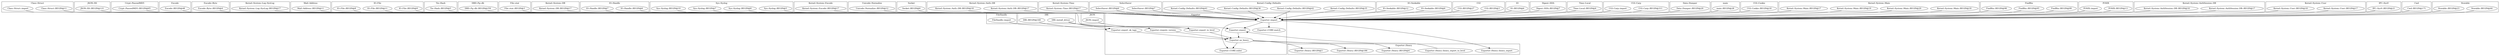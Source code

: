 digraph {
graph [overlap=false]
subgraph cluster_Storable {
	label="Storable";
	"Storable::BEGIN@44";
	"Storable::BEGIN@23";
}
subgraph cluster_JSON_XS {
	label="JSON::XS";
	"JSON::XS::BEGIN@121";
}
subgraph cluster_Crypt_PasswdMD5 {
	label="Crypt::PasswdMD5";
	"Crypt::PasswdMD5::BEGIN@65";
}
subgraph cluster_Encode {
	label="Encode";
	"Encode::BEGIN@48";
}
subgraph cluster_Encode_Byte {
	label="Encode::Byte";
	"Encode::Byte::BEGIN@4";
}
subgraph cluster_Kernel_System_Log_SysLog {
	label="Kernel::System::Log::SysLog";
	"Kernel::System::Log::SysLog::BEGIN@17";
}
subgraph cluster_Mail_Address {
	label="Mail::Address";
	"Mail::Address::BEGIN@11";
}
subgraph cluster_DBI {
	label="DBI";
	"DBI::install_driver";
	"DBI::BEGIN@160";
}
subgraph cluster_IO_File {
	label="IO::File";
	"IO::File::BEGIN@11";
	"IO::File::BEGIN@8";
	"IO::File::BEGIN@9";
}
subgraph cluster_Tie_Hash {
	label="Tie::Hash";
	"Tie::Hash::BEGIN@5";
}
subgraph cluster_DBD_Pg_db {
	label="DBD::Pg::db";
	"DBD::Pg::db::BEGIN@250";
}
subgraph cluster_File_stat {
	label="File::stat";
	"File::stat::BEGIN@3";
}
subgraph cluster_Kernel_System_DB {
	label="Kernel::System::DB";
	"Kernel::System::DB::BEGIN@17";
}
subgraph cluster_IO_Handle {
	label="IO::Handle";
	"IO::Handle::BEGIN@6";
	"IO::Handle::BEGIN@7";
}
subgraph cluster_Sys_Syslog {
	label="Sys::Syslog";
	"Sys::Syslog::BEGIN@5";
	"Sys::Syslog::BEGIN@8";
	"Sys::Syslog::BEGIN@7";
	"Sys::Syslog::BEGIN@10";
}
subgraph cluster_FileHandle {
	label="FileHandle";
	"FileHandle::import";
}
subgraph cluster_Kernel_System_Encode {
	label="Kernel::System::Encode";
	"Kernel::System::Encode::BEGIN@17";
}
subgraph cluster_Unicode_Normalize {
	label="Unicode::Normalize";
	"Unicode::Normalize::BEGIN@12";
}
subgraph cluster_Socket {
	label="Socket";
	"Socket::BEGIN@6";
}
subgraph cluster_Exporter_Heavy {
	label="Exporter::Heavy";
	"Exporter::Heavy::BEGIN@4";
	"Exporter::Heavy::BEGIN@186";
	"Exporter::Heavy::heavy_export";
	"Exporter::Heavy::heavy_export_to_level";
	"Exporter::Heavy::BEGIN@3";
}
subgraph cluster_Kernel_System_Auth_DB {
	label="Kernel::System::Auth::DB";
	"Kernel::System::Auth::DB::BEGIN@17";
	"Kernel::System::Auth::DB::BEGIN@18";
}
subgraph cluster_Exporter {
	label="Exporter";
	"Exporter::import";
	"Exporter::as_heavy";
	"Exporter::export_to_level";
	"Exporter::CORE:subst";
	"Exporter::export";
	"Exporter::export_ok_tags";
	"Exporter::require_version";
	"Exporter::CORE:match";
}
subgraph cluster_Kernel_System_Time {
	label="Kernel::System::Time";
	"Kernel::System::Time::BEGIN@17";
}
subgraph cluster_SelectSaver {
	label="SelectSaver";
	"SelectSaver::BEGIN@7";
	"SelectSaver::BEGIN@6";
}
subgraph cluster_Kernel_Config_Defaults {
	label="Kernel::Config::Defaults";
	"Kernel::Config::Defaults::BEGIN@35";
	"Kernel::Config::Defaults::BEGIN@42";
	"Kernel::Config::Defaults::BEGIN@36";
	"Kernel::Config::Defaults::BEGIN@41";
}
subgraph cluster_Class_Struct {
	label="Class::Struct";
	"Class::Struct::BEGIN@11";
	"Class::Struct::import";
}
subgraph cluster_IO_Seekable {
	label="IO::Seekable";
	"IO::Seekable::BEGIN@6";
	"IO::Seekable::BEGIN@12";
}
subgraph cluster_CGI {
	label="CGI";
	"CGI::BEGIN@3";
	"CGI::BEGIN@27";
}
subgraph cluster_IO {
	label="IO";
	"IO::BEGIN@6";
}
subgraph cluster_Digest_SHA {
	label="Digest::SHA";
	"Digest::SHA::BEGIN@7";
}
subgraph cluster_Time_Local {
	label="Time::Local";
	"Time::Local::BEGIN@4";
}
subgraph cluster_CGI_Carp {
	label="CGI::Carp";
	"CGI::Carp::BEGIN@311";
	"CGI::Carp::import";
}
subgraph cluster_Data_Dumper {
	label="Data::Dumper";
	"Data::Dumper::BEGIN@20";
}
subgraph cluster_main {
	label="main";
	"main::BEGIN@28";
}
subgraph cluster_CGI_Cookie {
	label="CGI::Cookie";
	"CGI::Cookie::BEGIN@18";
}
subgraph cluster_Kernel_System_Main {
	label="Kernel::System::Main";
	"Kernel::System::Main::BEGIN@18";
	"Kernel::System::Main::BEGIN@20";
	"Kernel::System::Main::BEGIN@19";
	"Kernel::System::Main::BEGIN@17";
}
subgraph cluster_FindBin {
	label="FindBin";
	"FindBin::BEGIN@95";
	"FindBin::BEGIN@98";
	"FindBin::BEGIN@99";
}
subgraph cluster_POSIX {
	label="POSIX";
	"POSIX::BEGIN@13";
	"POSIX::import";
}
subgraph cluster_Kernel_System_AuthSession_DB {
	label="Kernel::System::AuthSession::DB";
	"Kernel::System::AuthSession::DB::BEGIN@17";
	"Kernel::System::AuthSession::DB::BEGIN@16";
}
subgraph cluster_Kernel_System_User {
	label="Kernel::System::User";
	"Kernel::System::User::BEGIN@17";
	"Kernel::System::User::BEGIN@18";
}
subgraph cluster_IPC_SysV {
	label="IPC::SysV";
	"IPC::SysV::BEGIN@21";
}
subgraph cluster_JSON {
	label="JSON";
	"JSON::import";
}
subgraph cluster_Cwd {
	label="Cwd";
	"Cwd::BEGIN@171";
}
"Class::Struct::import" -> "Exporter::export_to_level";
"JSON::import" -> "Exporter::export_to_level";
"Exporter::export_to_level" -> "Exporter::as_heavy";
"Exporter::export" -> "Exporter::as_heavy";
"Exporter::export_ok_tags" -> "Exporter::as_heavy";
"Exporter::require_version" -> "Exporter::as_heavy";
"DBI::install_driver" -> "Exporter::require_version";
"Exporter::import" -> "Exporter::CORE:match";
"Mail::Address::BEGIN@11" -> "Exporter::import";
"Kernel::System::DB::BEGIN@17" -> "Exporter::import";
"IO::Handle::BEGIN@7" -> "Exporter::import";
"Kernel::Config::Defaults::BEGIN@42" -> "Exporter::import";
"CGI::BEGIN@27" -> "Exporter::import";
"Kernel::Config::Defaults::BEGIN@36" -> "Exporter::import";
"IO::Seekable::BEGIN@12" -> "Exporter::import";
"IO::File::BEGIN@8" -> "Exporter::import";
"IO::Seekable::BEGIN@6" -> "Exporter::import";
"SelectSaver::BEGIN@6" -> "Exporter::import";
"Storable::BEGIN@44" -> "Exporter::import";
"Crypt::PasswdMD5::BEGIN@65" -> "Exporter::import";
"Data::Dumper::BEGIN@20" -> "Exporter::import";
"Kernel::System::Log::SysLog::BEGIN@17" -> "Exporter::import";
"Sys::Syslog::BEGIN@8" -> "Exporter::import";
"SelectSaver::BEGIN@7" -> "Exporter::import";
"POSIX::import" -> "Exporter::import";
"Encode::BEGIN@48" -> "Exporter::import";
"Storable::BEGIN@23" -> "Exporter::import";
"Kernel::System::Main::BEGIN@19" -> "Exporter::import";
"DBD::Pg::db::BEGIN@250" -> "Exporter::import";
"Sys::Syslog::BEGIN@5" -> "Exporter::import";
"IO::File::BEGIN@11" -> "Exporter::import";
"Class::Struct::BEGIN@11" -> "Exporter::import";
"main::BEGIN@28" -> "Exporter::import";
"IPC::SysV::BEGIN@21" -> "Exporter::import";
"POSIX::BEGIN@13" -> "Exporter::import";
"Digest::SHA::BEGIN@7" -> "Exporter::import";
"CGI::Carp::import" -> "Exporter::import";
"IO::File::BEGIN@9" -> "Exporter::import";
"FindBin::BEGIN@95" -> "Exporter::import";
"Kernel::System::Time::BEGIN@17" -> "Exporter::import";
"FindBin::BEGIN@98" -> "Exporter::import";
"Kernel::System::AuthSession::DB::BEGIN@17" -> "Exporter::import";
"Encode::Byte::BEGIN@4" -> "Exporter::import";
"Socket::BEGIN@6" -> "Exporter::import";
"Sys::Syslog::BEGIN@7" -> "Exporter::import";
"Kernel::System::Auth::DB::BEGIN@17" -> "Exporter::import";
"CGI::Cookie::BEGIN@18" -> "Exporter::import";
"Tie::Hash::BEGIN@5" -> "Exporter::import";
"Kernel::System::Main::BEGIN@18" -> "Exporter::import";
"IO::Handle::BEGIN@6" -> "Exporter::import";
"CGI::BEGIN@3" -> "Exporter::import";
"CGI::Carp::BEGIN@311" -> "Exporter::import";
"Kernel::System::Main::BEGIN@20" -> "Exporter::import";
"IO::BEGIN@6" -> "Exporter::import";
"Kernel::System::Encode::BEGIN@17" -> "Exporter::import";
"JSON::XS::BEGIN@121" -> "Exporter::import";
"Kernel::System::User::BEGIN@18" -> "Exporter::import";
"Kernel::System::AuthSession::DB::BEGIN@16" -> "Exporter::import";
"Cwd::BEGIN@171" -> "Exporter::import";
"Time::Local::BEGIN@4" -> "Exporter::import";
"Sys::Syslog::BEGIN@10" -> "Exporter::import";
"File::stat::BEGIN@3" -> "Exporter::import";
"FindBin::BEGIN@99" -> "Exporter::import";
"Kernel::Config::Defaults::BEGIN@41" -> "Exporter::import";
"Kernel::System::User::BEGIN@17" -> "Exporter::import";
"Unicode::Normalize::BEGIN@12" -> "Exporter::import";
"Kernel::Config::Defaults::BEGIN@35" -> "Exporter::import";
"Kernel::System::Auth::DB::BEGIN@18" -> "Exporter::import";
"Kernel::System::Main::BEGIN@17" -> "Exporter::import";
"Exporter::import" -> "Exporter::export";
"FileHandle::import" -> "Exporter::export";
"Exporter::Heavy::heavy_export_to_level" -> "Exporter::export";
"Exporter::import" -> "Exporter::CORE:subst";
"Exporter::as_heavy" -> "Exporter::CORE:subst";
"Exporter::as_heavy" -> "Exporter::Heavy::BEGIN@4";
"DBI::install_driver" -> "Exporter::export_ok_tags";
"DBI::BEGIN@160" -> "Exporter::export_ok_tags";
"Exporter::import" -> "Exporter::Heavy::heavy_export";
"Exporter::as_heavy" -> "Exporter::Heavy::BEGIN@186";
"Exporter::as_heavy" -> "Exporter::Heavy::BEGIN@3";
}
